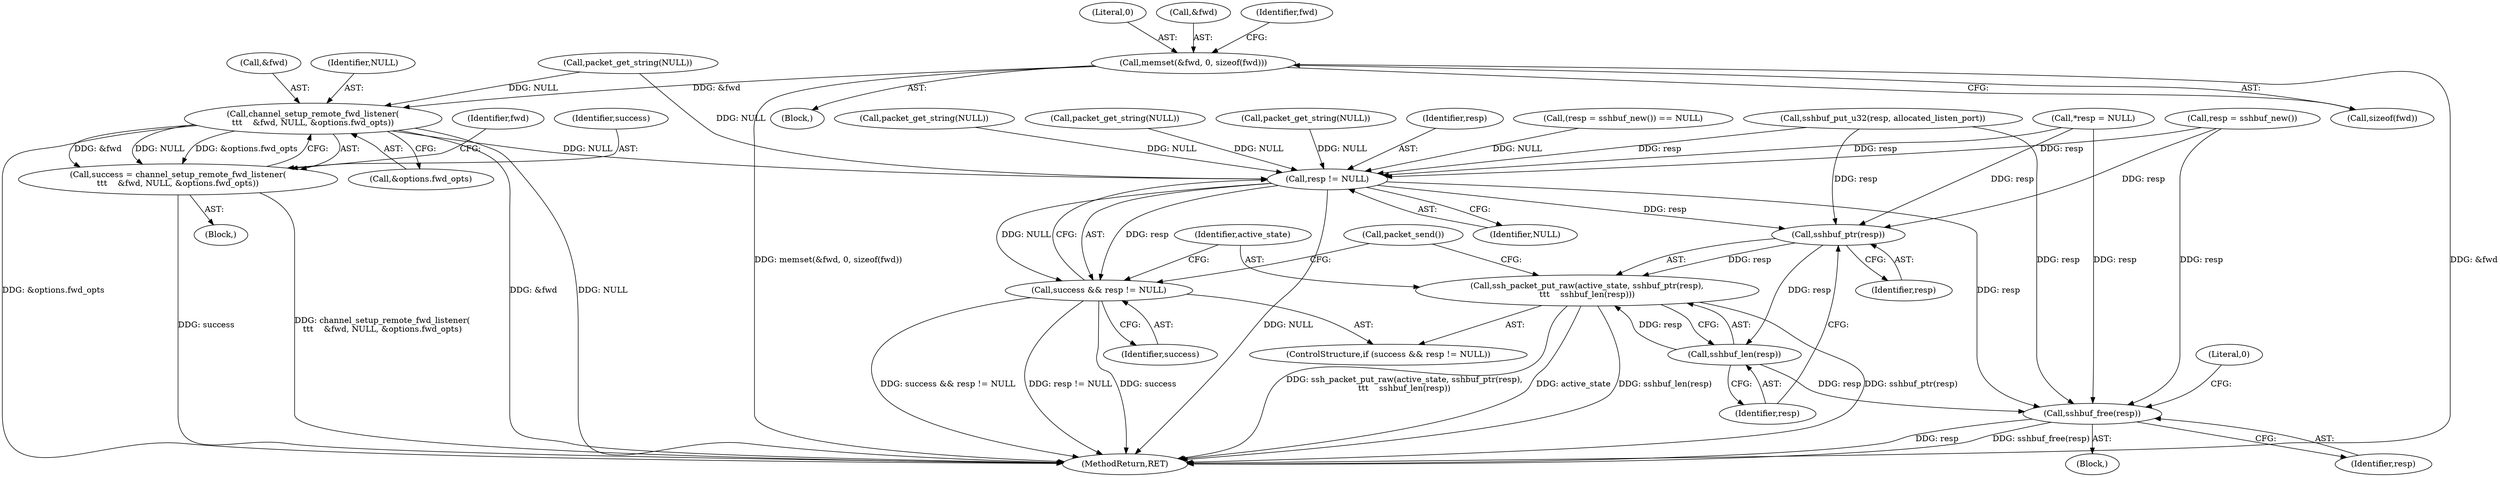 digraph "0_src_c76fac666ea038753294f2ac94d310f8adece9ce@API" {
"1000330" [label="(Call,memset(&fwd, 0, sizeof(fwd)))"];
"1000371" [label="(Call,channel_setup_remote_fwd_listener(\n\t\t\t    &fwd, NULL, &options.fwd_opts))"];
"1000369" [label="(Call,success = channel_setup_remote_fwd_listener(\n\t\t\t    &fwd, NULL, &options.fwd_opts))"];
"1000457" [label="(Call,resp != NULL)"];
"1000455" [label="(Call,success && resp != NULL)"];
"1000462" [label="(Call,sshbuf_ptr(resp))"];
"1000460" [label="(Call,ssh_packet_put_raw(active_state, sshbuf_ptr(resp),\n\t\t\t    sshbuf_len(resp)))"];
"1000464" [label="(Call,sshbuf_len(resp))"];
"1000470" [label="(Call,sshbuf_free(resp))"];
"1000456" [label="(Identifier,success)"];
"1000466" [label="(Call,packet_send())"];
"1000109" [label="(Block,)"];
"1000471" [label="(Identifier,resp)"];
"1000463" [label="(Identifier,resp)"];
"1000368" [label="(Block,)"];
"1000455" [label="(Call,success && resp != NULL)"];
"1000454" [label="(ControlStructure,if (success && resp != NULL))"];
"1000461" [label="(Identifier,active_state)"];
"1000465" [label="(Identifier,resp)"];
"1000464" [label="(Call,sshbuf_len(resp))"];
"1000340" [label="(Call,packet_get_string(NULL))"];
"1000251" [label="(Call,resp = sshbuf_new())"];
"1000333" [label="(Literal,0)"];
"1000371" [label="(Call,channel_setup_remote_fwd_listener(\n\t\t\t    &fwd, NULL, &options.fwd_opts))"];
"1000375" [label="(Call,&options.fwd_opts)"];
"1000402" [label="(Call,packet_get_string(NULL))"];
"1000266" [label="(Call,sshbuf_put_u32(resp, allocated_listen_port))"];
"1000127" [label="(Call,packet_get_string(NULL))"];
"1000369" [label="(Call,success = channel_setup_remote_fwd_listener(\n\t\t\t    &fwd, NULL, &options.fwd_opts))"];
"1000328" [label="(Block,)"];
"1000457" [label="(Call,resp != NULL)"];
"1000459" [label="(Identifier,NULL)"];
"1000370" [label="(Identifier,success)"];
"1000470" [label="(Call,sshbuf_free(resp))"];
"1000294" [label="(Call,packet_get_string(NULL))"];
"1000334" [label="(Call,sizeof(fwd))"];
"1000372" [label="(Call,&fwd)"];
"1000458" [label="(Identifier,resp)"];
"1000381" [label="(Identifier,fwd)"];
"1000330" [label="(Call,memset(&fwd, 0, sizeof(fwd)))"];
"1000250" [label="(Call,(resp = sshbuf_new()) == NULL)"];
"1000462" [label="(Call,sshbuf_ptr(resp))"];
"1000122" [label="(Call,*resp = NULL)"];
"1000331" [label="(Call,&fwd)"];
"1000460" [label="(Call,ssh_packet_put_raw(active_state, sshbuf_ptr(resp),\n\t\t\t    sshbuf_len(resp)))"];
"1000338" [label="(Identifier,fwd)"];
"1000473" [label="(Literal,0)"];
"1000474" [label="(MethodReturn,RET)"];
"1000374" [label="(Identifier,NULL)"];
"1000330" -> "1000328"  [label="AST: "];
"1000330" -> "1000334"  [label="CFG: "];
"1000331" -> "1000330"  [label="AST: "];
"1000333" -> "1000330"  [label="AST: "];
"1000334" -> "1000330"  [label="AST: "];
"1000338" -> "1000330"  [label="CFG: "];
"1000330" -> "1000474"  [label="DDG: &fwd"];
"1000330" -> "1000474"  [label="DDG: memset(&fwd, 0, sizeof(fwd))"];
"1000330" -> "1000371"  [label="DDG: &fwd"];
"1000371" -> "1000369"  [label="AST: "];
"1000371" -> "1000375"  [label="CFG: "];
"1000372" -> "1000371"  [label="AST: "];
"1000374" -> "1000371"  [label="AST: "];
"1000375" -> "1000371"  [label="AST: "];
"1000369" -> "1000371"  [label="CFG: "];
"1000371" -> "1000474"  [label="DDG: &options.fwd_opts"];
"1000371" -> "1000474"  [label="DDG: &fwd"];
"1000371" -> "1000474"  [label="DDG: NULL"];
"1000371" -> "1000369"  [label="DDG: &fwd"];
"1000371" -> "1000369"  [label="DDG: NULL"];
"1000371" -> "1000369"  [label="DDG: &options.fwd_opts"];
"1000340" -> "1000371"  [label="DDG: NULL"];
"1000371" -> "1000457"  [label="DDG: NULL"];
"1000369" -> "1000368"  [label="AST: "];
"1000370" -> "1000369"  [label="AST: "];
"1000381" -> "1000369"  [label="CFG: "];
"1000369" -> "1000474"  [label="DDG: success"];
"1000369" -> "1000474"  [label="DDG: channel_setup_remote_fwd_listener(\n\t\t\t    &fwd, NULL, &options.fwd_opts)"];
"1000457" -> "1000455"  [label="AST: "];
"1000457" -> "1000459"  [label="CFG: "];
"1000458" -> "1000457"  [label="AST: "];
"1000459" -> "1000457"  [label="AST: "];
"1000455" -> "1000457"  [label="CFG: "];
"1000457" -> "1000474"  [label="DDG: NULL"];
"1000457" -> "1000455"  [label="DDG: resp"];
"1000457" -> "1000455"  [label="DDG: NULL"];
"1000122" -> "1000457"  [label="DDG: resp"];
"1000251" -> "1000457"  [label="DDG: resp"];
"1000266" -> "1000457"  [label="DDG: resp"];
"1000250" -> "1000457"  [label="DDG: NULL"];
"1000402" -> "1000457"  [label="DDG: NULL"];
"1000294" -> "1000457"  [label="DDG: NULL"];
"1000127" -> "1000457"  [label="DDG: NULL"];
"1000340" -> "1000457"  [label="DDG: NULL"];
"1000457" -> "1000462"  [label="DDG: resp"];
"1000457" -> "1000470"  [label="DDG: resp"];
"1000455" -> "1000454"  [label="AST: "];
"1000455" -> "1000456"  [label="CFG: "];
"1000456" -> "1000455"  [label="AST: "];
"1000461" -> "1000455"  [label="CFG: "];
"1000466" -> "1000455"  [label="CFG: "];
"1000455" -> "1000474"  [label="DDG: success && resp != NULL"];
"1000455" -> "1000474"  [label="DDG: resp != NULL"];
"1000455" -> "1000474"  [label="DDG: success"];
"1000462" -> "1000460"  [label="AST: "];
"1000462" -> "1000463"  [label="CFG: "];
"1000463" -> "1000462"  [label="AST: "];
"1000465" -> "1000462"  [label="CFG: "];
"1000462" -> "1000460"  [label="DDG: resp"];
"1000122" -> "1000462"  [label="DDG: resp"];
"1000251" -> "1000462"  [label="DDG: resp"];
"1000266" -> "1000462"  [label="DDG: resp"];
"1000462" -> "1000464"  [label="DDG: resp"];
"1000460" -> "1000454"  [label="AST: "];
"1000460" -> "1000464"  [label="CFG: "];
"1000461" -> "1000460"  [label="AST: "];
"1000464" -> "1000460"  [label="AST: "];
"1000466" -> "1000460"  [label="CFG: "];
"1000460" -> "1000474"  [label="DDG: ssh_packet_put_raw(active_state, sshbuf_ptr(resp),\n\t\t\t    sshbuf_len(resp))"];
"1000460" -> "1000474"  [label="DDG: active_state"];
"1000460" -> "1000474"  [label="DDG: sshbuf_len(resp)"];
"1000460" -> "1000474"  [label="DDG: sshbuf_ptr(resp)"];
"1000464" -> "1000460"  [label="DDG: resp"];
"1000464" -> "1000465"  [label="CFG: "];
"1000465" -> "1000464"  [label="AST: "];
"1000464" -> "1000470"  [label="DDG: resp"];
"1000470" -> "1000109"  [label="AST: "];
"1000470" -> "1000471"  [label="CFG: "];
"1000471" -> "1000470"  [label="AST: "];
"1000473" -> "1000470"  [label="CFG: "];
"1000470" -> "1000474"  [label="DDG: resp"];
"1000470" -> "1000474"  [label="DDG: sshbuf_free(resp)"];
"1000122" -> "1000470"  [label="DDG: resp"];
"1000251" -> "1000470"  [label="DDG: resp"];
"1000266" -> "1000470"  [label="DDG: resp"];
}
